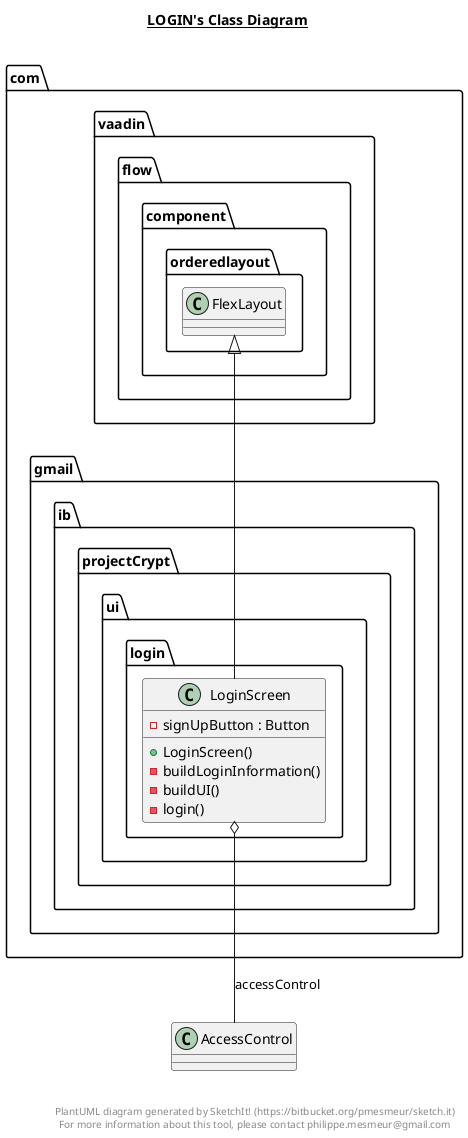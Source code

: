 @startuml

title __LOGIN's Class Diagram__\n

  namespace com.gmail.ib.projectCrypt {
    namespace ui {
      namespace login {
        class LoginScreen {
            - signUpButton : Button
            + LoginScreen()
            - buildLoginInformation()
            - buildUI()
            - login()
        }
      }
    }
  }
  

  LoginScreen -up-|> com.vaadin.flow.component.orderedlayout.FlexLayout
  LoginScreen o-- AccessControl : accessControl


right footer


PlantUML diagram generated by SketchIt! (https://bitbucket.org/pmesmeur/sketch.it)
For more information about this tool, please contact philippe.mesmeur@gmail.com
endfooter

@enduml
